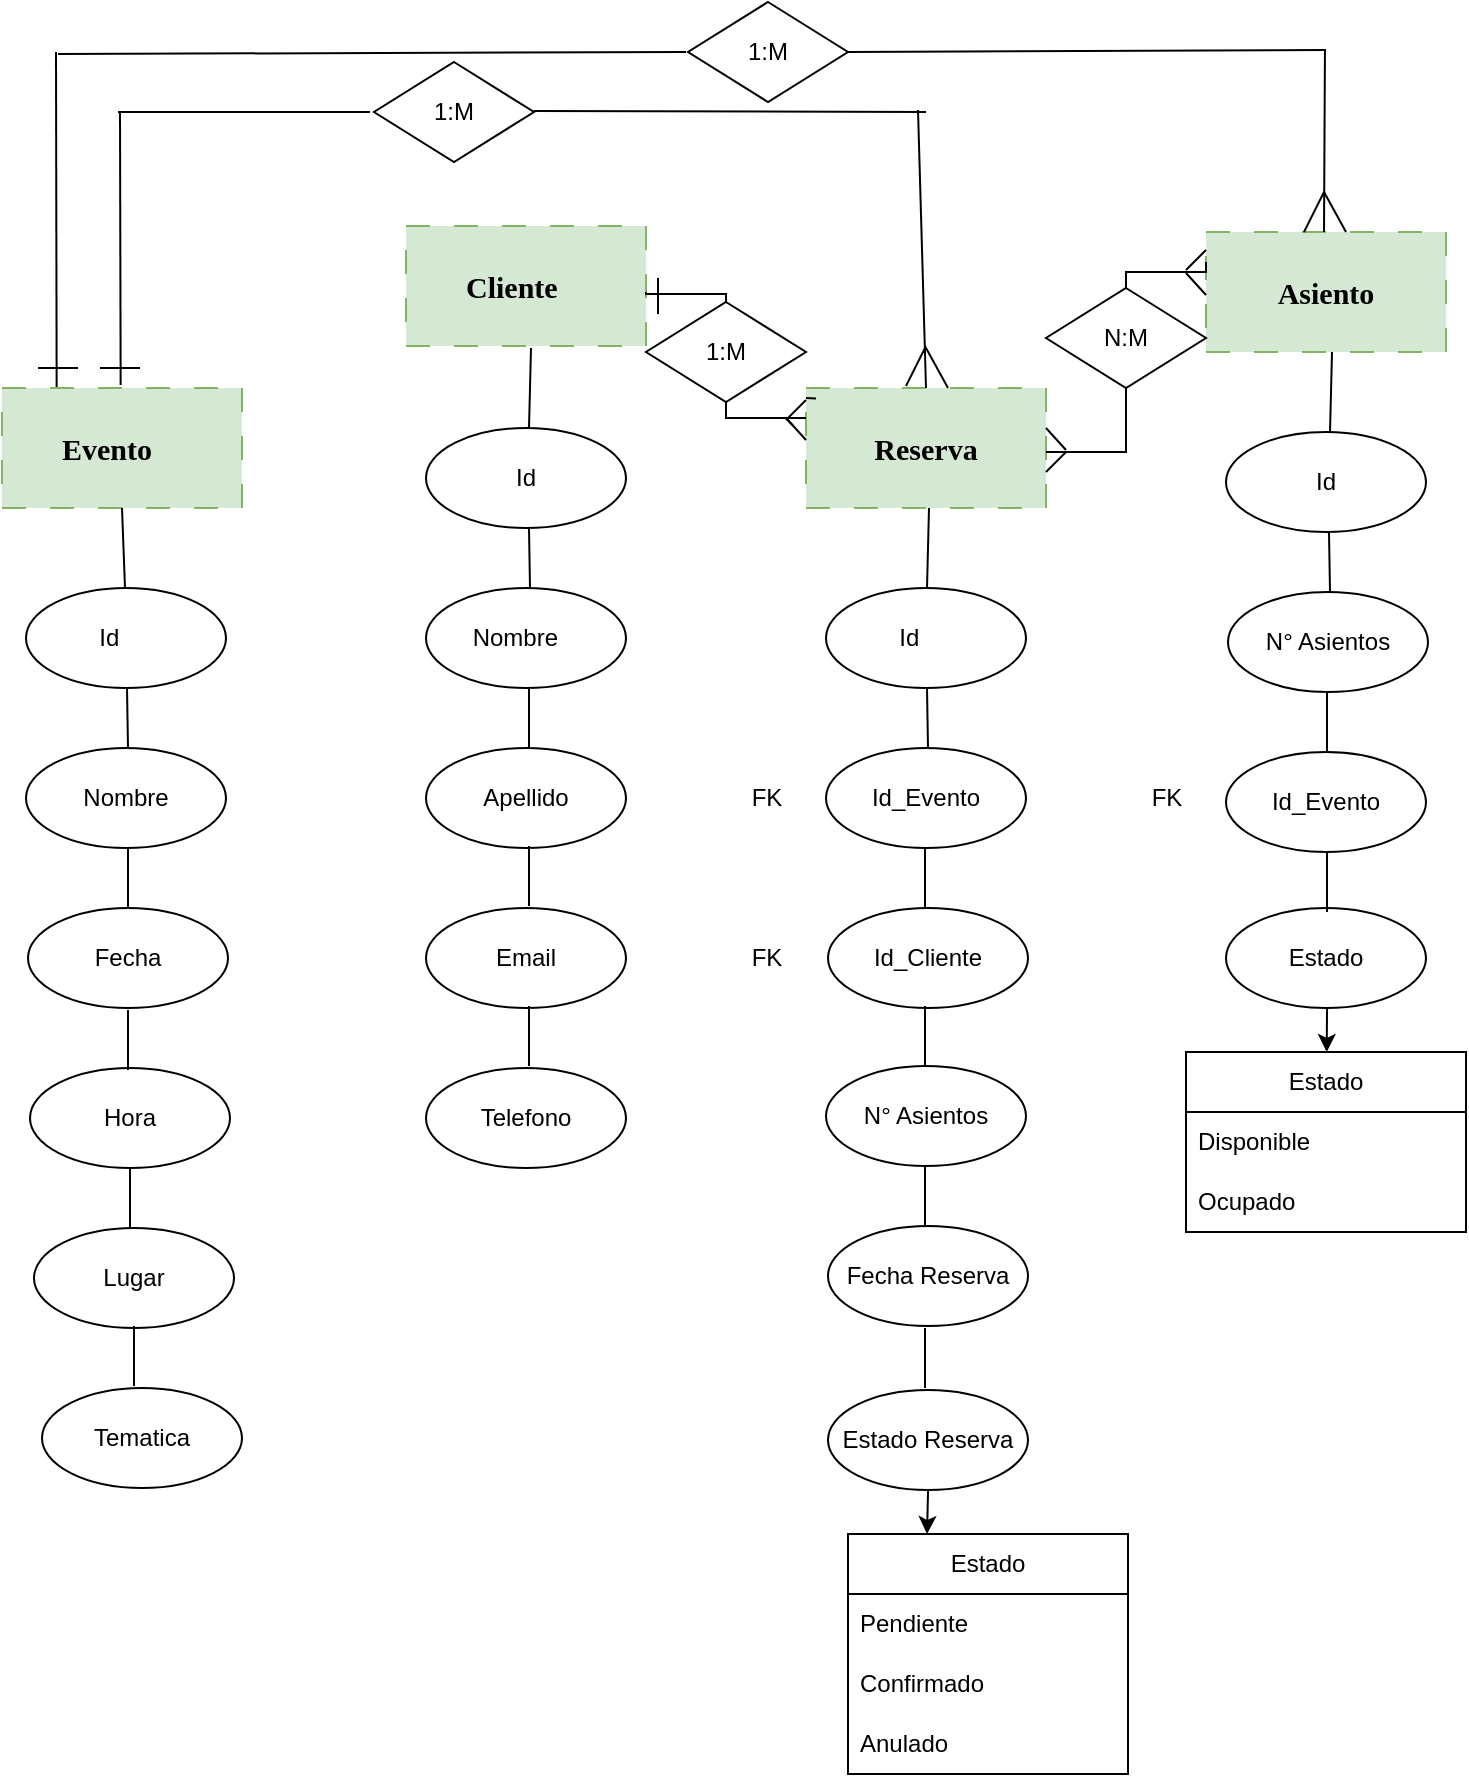 <mxfile version="23.1.6" type="device">
  <diagram id="4KmrHly_td54Xo90lVY-" name="Página-1">
    <mxGraphModel dx="1257" dy="1789" grid="1" gridSize="10" guides="1" tooltips="1" connect="1" arrows="1" fold="1" page="1" pageScale="1" pageWidth="827" pageHeight="1169" math="0" shadow="0">
      <root>
        <mxCell id="0" />
        <mxCell id="1" parent="0" />
        <mxCell id="VGThnKlNjhgSjyyPVOPz-1" value="&lt;b style=&quot;font-size: 15px;&quot;&gt;&lt;font face=&quot;Comic Sans MS&quot;&gt;Evento&lt;span style=&quot;white-space: pre;&quot;&gt;&#x9;&lt;/span&gt;&lt;/font&gt;&lt;/b&gt;" style="rounded=0;whiteSpace=wrap;html=1;fillColor=#d5e8d4;strokeColor=#82b366;dashed=1;dashPattern=12 12;" parent="1" vertex="1">
          <mxGeometry x="38" y="178" width="120" height="60" as="geometry" />
        </mxCell>
        <mxCell id="VGThnKlNjhgSjyyPVOPz-2" value="&lt;b style=&quot;font-size: 15px;&quot;&gt;&lt;font face=&quot;Comic Sans MS&quot;&gt;Cliente&amp;nbsp;&lt;span style=&quot;white-space: pre;&quot;&gt;&#x9;&lt;/span&gt;&lt;/font&gt;&lt;/b&gt;" style="rounded=0;whiteSpace=wrap;html=1;fillColor=#d5e8d4;strokeColor=#82b366;dashed=1;dashPattern=12 12;" parent="1" vertex="1">
          <mxGeometry x="240" y="97" width="120" height="60" as="geometry" />
        </mxCell>
        <mxCell id="VGThnKlNjhgSjyyPVOPz-5" value="&lt;font face=&quot;Comic Sans MS&quot; style=&quot;font-size: 15px;&quot;&gt;&lt;b&gt;Asiento&lt;/b&gt;&lt;/font&gt;" style="rounded=0;whiteSpace=wrap;html=1;fillColor=#d5e8d4;strokeColor=#82b366;dashed=1;dashPattern=12 12;" parent="1" vertex="1">
          <mxGeometry x="640" y="100" width="120" height="60" as="geometry" />
        </mxCell>
        <mxCell id="VGThnKlNjhgSjyyPVOPz-7" value="&lt;font face=&quot;Comic Sans MS&quot; size=&quot;1&quot;&gt;&lt;b style=&quot;font-size: 15px;&quot;&gt;Reserva&lt;/b&gt;&lt;/font&gt;" style="rounded=0;whiteSpace=wrap;html=1;dashed=1;dashPattern=12 12;fillColor=#d5e8d4;strokeColor=#82b366;" parent="1" vertex="1">
          <mxGeometry x="440" y="178" width="120" height="60" as="geometry" />
        </mxCell>
        <mxCell id="VGThnKlNjhgSjyyPVOPz-21" value="Id&lt;span style=&quot;white-space: pre;&quot;&gt;&#x9;&lt;/span&gt;" style="ellipse;whiteSpace=wrap;html=1;" parent="1" vertex="1">
          <mxGeometry x="50" y="278" width="100" height="50" as="geometry" />
        </mxCell>
        <mxCell id="VGThnKlNjhgSjyyPVOPz-22" value="Nombre" style="ellipse;whiteSpace=wrap;html=1;" parent="1" vertex="1">
          <mxGeometry x="50" y="358" width="100" height="50" as="geometry" />
        </mxCell>
        <mxCell id="VGThnKlNjhgSjyyPVOPz-23" value="Fecha" style="ellipse;whiteSpace=wrap;html=1;" parent="1" vertex="1">
          <mxGeometry x="51" y="438" width="100" height="50" as="geometry" />
        </mxCell>
        <mxCell id="VGThnKlNjhgSjyyPVOPz-24" value="Id_Evento" style="ellipse;whiteSpace=wrap;html=1;" parent="1" vertex="1">
          <mxGeometry x="650" y="360" width="100" height="50" as="geometry" />
        </mxCell>
        <mxCell id="VGThnKlNjhgSjyyPVOPz-25" value="Id_Cliente" style="ellipse;whiteSpace=wrap;html=1;" parent="1" vertex="1">
          <mxGeometry x="451" y="438" width="100" height="50" as="geometry" />
        </mxCell>
        <mxCell id="VGThnKlNjhgSjyyPVOPz-26" value="Apellido" style="ellipse;whiteSpace=wrap;html=1;" parent="1" vertex="1">
          <mxGeometry x="250" y="358" width="100" height="50" as="geometry" />
        </mxCell>
        <mxCell id="VGThnKlNjhgSjyyPVOPz-27" value="N° Asientos" style="ellipse;whiteSpace=wrap;html=1;" parent="1" vertex="1">
          <mxGeometry x="651" y="280" width="100" height="50" as="geometry" />
        </mxCell>
        <mxCell id="VGThnKlNjhgSjyyPVOPz-28" value="Id_Evento" style="ellipse;whiteSpace=wrap;html=1;" parent="1" vertex="1">
          <mxGeometry x="450" y="358" width="100" height="50" as="geometry" />
        </mxCell>
        <mxCell id="VGThnKlNjhgSjyyPVOPz-29" value="Nombre&amp;nbsp;&lt;span style=&quot;white-space: pre;&quot;&gt;&#x9;&lt;/span&gt;" style="ellipse;whiteSpace=wrap;html=1;" parent="1" vertex="1">
          <mxGeometry x="250" y="278" width="100" height="50" as="geometry" />
        </mxCell>
        <mxCell id="VGThnKlNjhgSjyyPVOPz-30" value="Id" style="ellipse;whiteSpace=wrap;html=1;" parent="1" vertex="1">
          <mxGeometry x="650" y="200" width="100" height="50" as="geometry" />
        </mxCell>
        <mxCell id="VGThnKlNjhgSjyyPVOPz-31" value="Id&lt;span style=&quot;white-space: pre;&quot;&gt;&#x9;&lt;/span&gt;" style="ellipse;whiteSpace=wrap;html=1;" parent="1" vertex="1">
          <mxGeometry x="450" y="278" width="100" height="50" as="geometry" />
        </mxCell>
        <mxCell id="VGThnKlNjhgSjyyPVOPz-32" value="Id" style="ellipse;whiteSpace=wrap;html=1;" parent="1" vertex="1">
          <mxGeometry x="250" y="198" width="100" height="50" as="geometry" />
        </mxCell>
        <mxCell id="VGThnKlNjhgSjyyPVOPz-33" value="" style="endArrow=none;html=1;rounded=0;entryX=0.5;entryY=1;entryDx=0;entryDy=0;" parent="1" target="VGThnKlNjhgSjyyPVOPz-1" edge="1">
          <mxGeometry width="50" height="50" relative="1" as="geometry">
            <mxPoint x="99.5" y="278" as="sourcePoint" />
            <mxPoint x="100.5" y="238" as="targetPoint" />
          </mxGeometry>
        </mxCell>
        <mxCell id="VGThnKlNjhgSjyyPVOPz-34" value="" style="endArrow=none;html=1;rounded=0;" parent="1" edge="1">
          <mxGeometry width="50" height="50" relative="1" as="geometry">
            <mxPoint x="101" y="358" as="sourcePoint" />
            <mxPoint x="100.5" y="328" as="targetPoint" />
          </mxGeometry>
        </mxCell>
        <mxCell id="VGThnKlNjhgSjyyPVOPz-35" value="" style="endArrow=none;html=1;rounded=0;" parent="1" edge="1">
          <mxGeometry width="50" height="50" relative="1" as="geometry">
            <mxPoint x="101" y="438" as="sourcePoint" />
            <mxPoint x="101" y="408" as="targetPoint" />
          </mxGeometry>
        </mxCell>
        <mxCell id="VGThnKlNjhgSjyyPVOPz-40" value="" style="endArrow=none;html=1;rounded=0;" parent="1" edge="1">
          <mxGeometry width="50" height="50" relative="1" as="geometry">
            <mxPoint x="501" y="358" as="sourcePoint" />
            <mxPoint x="500.5" y="328" as="targetPoint" />
          </mxGeometry>
        </mxCell>
        <mxCell id="VGThnKlNjhgSjyyPVOPz-41" value="" style="endArrow=none;html=1;rounded=0;" parent="1" edge="1">
          <mxGeometry width="50" height="50" relative="1" as="geometry">
            <mxPoint x="302" y="278" as="sourcePoint" />
            <mxPoint x="301.5" y="248" as="targetPoint" />
          </mxGeometry>
        </mxCell>
        <mxCell id="VGThnKlNjhgSjyyPVOPz-42" value="" style="endArrow=none;html=1;rounded=0;" parent="1" edge="1">
          <mxGeometry width="50" height="50" relative="1" as="geometry">
            <mxPoint x="702" y="280" as="sourcePoint" />
            <mxPoint x="701.5" y="250" as="targetPoint" />
          </mxGeometry>
        </mxCell>
        <mxCell id="VGThnKlNjhgSjyyPVOPz-43" value="" style="endArrow=none;html=1;rounded=0;" parent="1" edge="1">
          <mxGeometry width="50" height="50" relative="1" as="geometry">
            <mxPoint x="301.5" y="358" as="sourcePoint" />
            <mxPoint x="301.5" y="328" as="targetPoint" />
          </mxGeometry>
        </mxCell>
        <mxCell id="VGThnKlNjhgSjyyPVOPz-44" value="" style="endArrow=none;html=1;rounded=0;" parent="1" edge="1">
          <mxGeometry width="50" height="50" relative="1" as="geometry">
            <mxPoint x="499.5" y="438" as="sourcePoint" />
            <mxPoint x="499.5" y="408" as="targetPoint" />
          </mxGeometry>
        </mxCell>
        <mxCell id="VGThnKlNjhgSjyyPVOPz-45" value="" style="endArrow=none;html=1;rounded=0;" parent="1" edge="1">
          <mxGeometry width="50" height="50" relative="1" as="geometry">
            <mxPoint x="700.5" y="360" as="sourcePoint" />
            <mxPoint x="700.5" y="330" as="targetPoint" />
          </mxGeometry>
        </mxCell>
        <mxCell id="VGThnKlNjhgSjyyPVOPz-46" value="" style="endArrow=none;html=1;rounded=0;" parent="1" edge="1">
          <mxGeometry width="50" height="50" relative="1" as="geometry">
            <mxPoint x="301.5" y="198" as="sourcePoint" />
            <mxPoint x="302.5" y="158" as="targetPoint" />
          </mxGeometry>
        </mxCell>
        <mxCell id="VGThnKlNjhgSjyyPVOPz-47" value="" style="endArrow=none;html=1;rounded=0;" parent="1" edge="1">
          <mxGeometry width="50" height="50" relative="1" as="geometry">
            <mxPoint x="500.5" y="278" as="sourcePoint" />
            <mxPoint x="501.5" y="238" as="targetPoint" />
          </mxGeometry>
        </mxCell>
        <mxCell id="VGThnKlNjhgSjyyPVOPz-48" value="" style="endArrow=none;html=1;rounded=0;" parent="1" edge="1">
          <mxGeometry width="50" height="50" relative="1" as="geometry">
            <mxPoint x="702" y="200" as="sourcePoint" />
            <mxPoint x="703" y="160" as="targetPoint" />
          </mxGeometry>
        </mxCell>
        <mxCell id="VGThnKlNjhgSjyyPVOPz-49" value="Hora" style="ellipse;whiteSpace=wrap;html=1;" parent="1" vertex="1">
          <mxGeometry x="52" y="518" width="100" height="50" as="geometry" />
        </mxCell>
        <mxCell id="VGThnKlNjhgSjyyPVOPz-50" value="Lugar" style="ellipse;whiteSpace=wrap;html=1;" parent="1" vertex="1">
          <mxGeometry x="54" y="598" width="100" height="50" as="geometry" />
        </mxCell>
        <mxCell id="VGThnKlNjhgSjyyPVOPz-51" value="Tematica" style="ellipse;whiteSpace=wrap;html=1;" parent="1" vertex="1">
          <mxGeometry x="58" y="678" width="100" height="50" as="geometry" />
        </mxCell>
        <mxCell id="VGThnKlNjhgSjyyPVOPz-54" value="" style="endArrow=none;html=1;rounded=0;" parent="1" edge="1">
          <mxGeometry width="50" height="50" relative="1" as="geometry">
            <mxPoint x="101" y="519" as="sourcePoint" />
            <mxPoint x="101" y="489" as="targetPoint" />
          </mxGeometry>
        </mxCell>
        <mxCell id="VGThnKlNjhgSjyyPVOPz-55" value="" style="endArrow=none;html=1;rounded=0;" parent="1" edge="1">
          <mxGeometry width="50" height="50" relative="1" as="geometry">
            <mxPoint x="102" y="598" as="sourcePoint" />
            <mxPoint x="102" y="568" as="targetPoint" />
          </mxGeometry>
        </mxCell>
        <mxCell id="VGThnKlNjhgSjyyPVOPz-56" value="" style="endArrow=none;html=1;rounded=0;" parent="1" edge="1">
          <mxGeometry width="50" height="50" relative="1" as="geometry">
            <mxPoint x="104" y="677" as="sourcePoint" />
            <mxPoint x="104" y="647" as="targetPoint" />
          </mxGeometry>
        </mxCell>
        <mxCell id="VGThnKlNjhgSjyyPVOPz-63" value="Email" style="ellipse;whiteSpace=wrap;html=1;" parent="1" vertex="1">
          <mxGeometry x="250" y="438" width="100" height="50" as="geometry" />
        </mxCell>
        <mxCell id="VGThnKlNjhgSjyyPVOPz-64" value="Telefono" style="ellipse;whiteSpace=wrap;html=1;" parent="1" vertex="1">
          <mxGeometry x="250" y="518" width="100" height="50" as="geometry" />
        </mxCell>
        <mxCell id="VGThnKlNjhgSjyyPVOPz-66" value="" style="endArrow=none;html=1;rounded=0;" parent="1" edge="1">
          <mxGeometry width="50" height="50" relative="1" as="geometry">
            <mxPoint x="301.5" y="437" as="sourcePoint" />
            <mxPoint x="301.5" y="407" as="targetPoint" />
          </mxGeometry>
        </mxCell>
        <mxCell id="VGThnKlNjhgSjyyPVOPz-67" value="" style="endArrow=none;html=1;rounded=0;" parent="1" edge="1">
          <mxGeometry width="50" height="50" relative="1" as="geometry">
            <mxPoint x="301.5" y="517" as="sourcePoint" />
            <mxPoint x="301.5" y="487" as="targetPoint" />
          </mxGeometry>
        </mxCell>
        <mxCell id="VGThnKlNjhgSjyyPVOPz-69" value="FK" style="text;html=1;align=center;verticalAlign=middle;resizable=0;points=[];autosize=1;strokeColor=none;fillColor=none;" parent="1" vertex="1">
          <mxGeometry x="400" y="368" width="40" height="30" as="geometry" />
        </mxCell>
        <mxCell id="VGThnKlNjhgSjyyPVOPz-71" value="FK" style="text;html=1;align=center;verticalAlign=middle;resizable=0;points=[];autosize=1;strokeColor=none;fillColor=none;" parent="1" vertex="1">
          <mxGeometry x="400" y="448" width="40" height="30" as="geometry" />
        </mxCell>
        <mxCell id="VGThnKlNjhgSjyyPVOPz-72" value="N° Asientos" style="ellipse;whiteSpace=wrap;html=1;" parent="1" vertex="1">
          <mxGeometry x="450" y="517" width="100" height="50" as="geometry" />
        </mxCell>
        <mxCell id="VGThnKlNjhgSjyyPVOPz-73" value="Fecha Reserva" style="ellipse;whiteSpace=wrap;html=1;" parent="1" vertex="1">
          <mxGeometry x="451" y="597" width="100" height="50" as="geometry" />
        </mxCell>
        <mxCell id="VGThnKlNjhgSjyyPVOPz-74" value="Estado Reserva" style="ellipse;whiteSpace=wrap;html=1;" parent="1" vertex="1">
          <mxGeometry x="451" y="679" width="100" height="50" as="geometry" />
        </mxCell>
        <mxCell id="VGThnKlNjhgSjyyPVOPz-78" value="Estado" style="swimlane;fontStyle=0;childLayout=stackLayout;horizontal=1;startSize=30;horizontalStack=0;resizeParent=1;resizeParentMax=0;resizeLast=0;collapsible=1;marginBottom=0;whiteSpace=wrap;html=1;" parent="1" vertex="1">
          <mxGeometry x="461" y="751" width="140" height="120" as="geometry">
            <mxRectangle x="461" y="751" width="80" height="30" as="alternateBounds" />
          </mxGeometry>
        </mxCell>
        <mxCell id="VGThnKlNjhgSjyyPVOPz-79" value="Pendiente" style="text;strokeColor=none;fillColor=none;align=left;verticalAlign=middle;spacingLeft=4;spacingRight=4;overflow=hidden;points=[[0,0.5],[1,0.5]];portConstraint=eastwest;rotatable=0;whiteSpace=wrap;html=1;" parent="VGThnKlNjhgSjyyPVOPz-78" vertex="1">
          <mxGeometry y="30" width="140" height="30" as="geometry" />
        </mxCell>
        <mxCell id="VGThnKlNjhgSjyyPVOPz-80" value="Confirmado" style="text;strokeColor=none;fillColor=none;align=left;verticalAlign=middle;spacingLeft=4;spacingRight=4;overflow=hidden;points=[[0,0.5],[1,0.5]];portConstraint=eastwest;rotatable=0;whiteSpace=wrap;html=1;" parent="VGThnKlNjhgSjyyPVOPz-78" vertex="1">
          <mxGeometry y="60" width="140" height="30" as="geometry" />
        </mxCell>
        <mxCell id="VGThnKlNjhgSjyyPVOPz-81" value="Anulado" style="text;strokeColor=none;fillColor=none;align=left;verticalAlign=middle;spacingLeft=4;spacingRight=4;overflow=hidden;points=[[0,0.5],[1,0.5]];portConstraint=eastwest;rotatable=0;whiteSpace=wrap;html=1;" parent="VGThnKlNjhgSjyyPVOPz-78" vertex="1">
          <mxGeometry y="90" width="140" height="30" as="geometry" />
        </mxCell>
        <mxCell id="VGThnKlNjhgSjyyPVOPz-82" value="Estado" style="ellipse;whiteSpace=wrap;html=1;" parent="1" vertex="1">
          <mxGeometry x="650" y="438" width="100" height="50" as="geometry" />
        </mxCell>
        <mxCell id="VGThnKlNjhgSjyyPVOPz-84" value="" style="endArrow=none;html=1;rounded=0;" parent="1" edge="1">
          <mxGeometry width="50" height="50" relative="1" as="geometry">
            <mxPoint x="700.5" y="440" as="sourcePoint" />
            <mxPoint x="700.5" y="410" as="targetPoint" />
          </mxGeometry>
        </mxCell>
        <mxCell id="VGThnKlNjhgSjyyPVOPz-85" value="FK" style="text;html=1;align=center;verticalAlign=middle;resizable=0;points=[];autosize=1;strokeColor=none;fillColor=none;" parent="1" vertex="1">
          <mxGeometry x="600" y="368" width="40" height="30" as="geometry" />
        </mxCell>
        <mxCell id="VGThnKlNjhgSjyyPVOPz-86" value="" style="endArrow=classic;html=1;rounded=0;" parent="1" target="VGThnKlNjhgSjyyPVOPz-87" edge="1">
          <mxGeometry width="50" height="50" relative="1" as="geometry">
            <mxPoint x="700.52" y="488" as="sourcePoint" />
            <mxPoint x="700.52" y="528" as="targetPoint" />
          </mxGeometry>
        </mxCell>
        <mxCell id="VGThnKlNjhgSjyyPVOPz-87" value="Estado" style="swimlane;fontStyle=0;childLayout=stackLayout;horizontal=1;startSize=30;horizontalStack=0;resizeParent=1;resizeParentMax=0;resizeLast=0;collapsible=1;marginBottom=0;whiteSpace=wrap;html=1;" parent="1" vertex="1">
          <mxGeometry x="630" y="510" width="140" height="90" as="geometry">
            <mxRectangle x="630" y="510" width="80" height="30" as="alternateBounds" />
          </mxGeometry>
        </mxCell>
        <mxCell id="VGThnKlNjhgSjyyPVOPz-88" value="Disponible" style="text;strokeColor=none;fillColor=none;align=left;verticalAlign=middle;spacingLeft=4;spacingRight=4;overflow=hidden;points=[[0,0.5],[1,0.5]];portConstraint=eastwest;rotatable=0;whiteSpace=wrap;html=1;" parent="VGThnKlNjhgSjyyPVOPz-87" vertex="1">
          <mxGeometry y="30" width="140" height="30" as="geometry" />
        </mxCell>
        <mxCell id="VGThnKlNjhgSjyyPVOPz-89" value="Ocupado" style="text;strokeColor=none;fillColor=none;align=left;verticalAlign=middle;spacingLeft=4;spacingRight=4;overflow=hidden;points=[[0,0.5],[1,0.5]];portConstraint=eastwest;rotatable=0;whiteSpace=wrap;html=1;" parent="VGThnKlNjhgSjyyPVOPz-87" vertex="1">
          <mxGeometry y="60" width="140" height="30" as="geometry" />
        </mxCell>
        <mxCell id="VGThnKlNjhgSjyyPVOPz-91" value="" style="endArrow=classic;html=1;rounded=0;" parent="1" edge="1">
          <mxGeometry width="50" height="50" relative="1" as="geometry">
            <mxPoint x="501.04" y="729" as="sourcePoint" />
            <mxPoint x="500.52" y="751" as="targetPoint" />
          </mxGeometry>
        </mxCell>
        <mxCell id="VGThnKlNjhgSjyyPVOPz-94" value="" style="endArrow=none;html=1;rounded=0;" parent="1" edge="1">
          <mxGeometry width="50" height="50" relative="1" as="geometry">
            <mxPoint x="97.33" y="176.5" as="sourcePoint" />
            <mxPoint x="97" y="40" as="targetPoint" />
          </mxGeometry>
        </mxCell>
        <mxCell id="VGThnKlNjhgSjyyPVOPz-95" value="" style="endArrow=none;html=1;rounded=0;" parent="1" edge="1">
          <mxGeometry width="50" height="50" relative="1" as="geometry">
            <mxPoint x="96" y="40" as="sourcePoint" />
            <mxPoint x="222" y="40" as="targetPoint" />
          </mxGeometry>
        </mxCell>
        <mxCell id="VGThnKlNjhgSjyyPVOPz-97" value="" style="endArrow=none;html=1;rounded=0;exitX=0.5;exitY=0;exitDx=0;exitDy=0;" parent="1" source="VGThnKlNjhgSjyyPVOPz-7" edge="1">
          <mxGeometry width="50" height="50" relative="1" as="geometry">
            <mxPoint x="494.36" y="178.32" as="sourcePoint" />
            <mxPoint x="496" y="39" as="targetPoint" />
          </mxGeometry>
        </mxCell>
        <mxCell id="VGThnKlNjhgSjyyPVOPz-98" value="" style="endArrow=none;html=1;rounded=0;" parent="1" edge="1">
          <mxGeometry width="50" height="50" relative="1" as="geometry">
            <mxPoint x="499.5" y="517" as="sourcePoint" />
            <mxPoint x="499.5" y="487" as="targetPoint" />
          </mxGeometry>
        </mxCell>
        <mxCell id="VGThnKlNjhgSjyyPVOPz-100" value="" style="endArrow=none;html=1;rounded=0;" parent="1" edge="1">
          <mxGeometry width="50" height="50" relative="1" as="geometry">
            <mxPoint x="499.5" y="597" as="sourcePoint" />
            <mxPoint x="499.5" y="567" as="targetPoint" />
          </mxGeometry>
        </mxCell>
        <mxCell id="VGThnKlNjhgSjyyPVOPz-102" value="" style="endArrow=none;html=1;rounded=0;" parent="1" edge="1">
          <mxGeometry width="50" height="50" relative="1" as="geometry">
            <mxPoint x="499.5" y="678" as="sourcePoint" />
            <mxPoint x="499.5" y="648" as="targetPoint" />
          </mxGeometry>
        </mxCell>
        <mxCell id="VGThnKlNjhgSjyyPVOPz-104" value="" style="endArrow=none;html=1;rounded=0;" parent="1" edge="1">
          <mxGeometry width="50" height="50" relative="1" as="geometry">
            <mxPoint x="490" y="177" as="sourcePoint" />
            <mxPoint x="500" y="157" as="targetPoint" />
          </mxGeometry>
        </mxCell>
        <mxCell id="VGThnKlNjhgSjyyPVOPz-106" value="" style="endArrow=none;html=1;rounded=0;" parent="1" edge="1">
          <mxGeometry width="50" height="50" relative="1" as="geometry">
            <mxPoint x="511" y="178" as="sourcePoint" />
            <mxPoint x="500" y="158" as="targetPoint" />
          </mxGeometry>
        </mxCell>
        <mxCell id="VGThnKlNjhgSjyyPVOPz-108" value="" style="endArrow=none;html=1;rounded=0;" parent="1" edge="1">
          <mxGeometry width="50" height="50" relative="1" as="geometry">
            <mxPoint x="87" y="168" as="sourcePoint" />
            <mxPoint x="107" y="168" as="targetPoint" />
          </mxGeometry>
        </mxCell>
        <mxCell id="VGThnKlNjhgSjyyPVOPz-109" value="" style="endArrow=none;html=1;rounded=0;edgeStyle=orthogonalEdgeStyle;entryX=0;entryY=0.25;entryDx=0;entryDy=0;" parent="1" target="VGThnKlNjhgSjyyPVOPz-7" edge="1">
          <mxGeometry width="50" height="50" relative="1" as="geometry">
            <mxPoint x="360" y="130" as="sourcePoint" />
            <mxPoint x="410" y="200" as="targetPoint" />
            <Array as="points">
              <mxPoint x="400" y="131" />
              <mxPoint x="400" y="193" />
            </Array>
          </mxGeometry>
        </mxCell>
        <mxCell id="VGThnKlNjhgSjyyPVOPz-111" value="" style="endArrow=none;html=1;rounded=0;" parent="1" edge="1">
          <mxGeometry width="50" height="50" relative="1" as="geometry">
            <mxPoint x="445" y="183.25" as="sourcePoint" />
            <mxPoint x="440" y="183" as="targetPoint" />
          </mxGeometry>
        </mxCell>
        <mxCell id="VGThnKlNjhgSjyyPVOPz-112" value="" style="endArrow=none;html=1;rounded=0;" parent="1" edge="1">
          <mxGeometry width="50" height="50" relative="1" as="geometry">
            <mxPoint x="430" y="193" as="sourcePoint" />
            <mxPoint x="440" y="204" as="targetPoint" />
          </mxGeometry>
        </mxCell>
        <mxCell id="VGThnKlNjhgSjyyPVOPz-114" value="" style="endArrow=none;html=1;rounded=0;entryX=1;entryY=0.75;entryDx=0;entryDy=0;" parent="1" edge="1">
          <mxGeometry width="50" height="50" relative="1" as="geometry">
            <mxPoint x="366" y="123" as="sourcePoint" />
            <mxPoint x="366" y="141" as="targetPoint" />
          </mxGeometry>
        </mxCell>
        <mxCell id="VGThnKlNjhgSjyyPVOPz-115" value="" style="endArrow=none;html=1;rounded=0;edgeStyle=orthogonalEdgeStyle;entryX=0;entryY=0.25;entryDx=0;entryDy=0;" parent="1" target="VGThnKlNjhgSjyyPVOPz-5" edge="1">
          <mxGeometry width="50" height="50" relative="1" as="geometry">
            <mxPoint x="560" y="210" as="sourcePoint" />
            <mxPoint x="610" y="120" as="targetPoint" />
            <Array as="points">
              <mxPoint x="600" y="210" />
              <mxPoint x="600" y="120" />
              <mxPoint x="640" y="120" />
            </Array>
          </mxGeometry>
        </mxCell>
        <mxCell id="VGThnKlNjhgSjyyPVOPz-116" value="" style="endArrow=none;html=1;rounded=0;" parent="1" edge="1">
          <mxGeometry width="50" height="50" relative="1" as="geometry">
            <mxPoint x="630" y="119" as="sourcePoint" />
            <mxPoint x="640" y="109" as="targetPoint" />
          </mxGeometry>
        </mxCell>
        <mxCell id="VGThnKlNjhgSjyyPVOPz-117" value="" style="endArrow=none;html=1;rounded=0;" parent="1" edge="1">
          <mxGeometry width="50" height="50" relative="1" as="geometry">
            <mxPoint x="630" y="120.5" as="sourcePoint" />
            <mxPoint x="640" y="131.5" as="targetPoint" />
          </mxGeometry>
        </mxCell>
        <mxCell id="VGThnKlNjhgSjyyPVOPz-118" value="" style="endArrow=none;html=1;rounded=0;" parent="1" edge="1">
          <mxGeometry width="50" height="50" relative="1" as="geometry">
            <mxPoint x="560" y="198" as="sourcePoint" />
            <mxPoint x="570" y="209" as="targetPoint" />
          </mxGeometry>
        </mxCell>
        <mxCell id="VGThnKlNjhgSjyyPVOPz-119" value="" style="endArrow=none;html=1;rounded=0;" parent="1" edge="1">
          <mxGeometry width="50" height="50" relative="1" as="geometry">
            <mxPoint x="560" y="220" as="sourcePoint" />
            <mxPoint x="570" y="210" as="targetPoint" />
          </mxGeometry>
        </mxCell>
        <mxCell id="VGThnKlNjhgSjyyPVOPz-123" value="" style="endArrow=none;html=1;rounded=0;" parent="1" edge="1">
          <mxGeometry width="50" height="50" relative="1" as="geometry">
            <mxPoint x="430" y="193" as="sourcePoint" />
            <mxPoint x="433.636" y="197" as="targetPoint" />
          </mxGeometry>
        </mxCell>
        <mxCell id="VGThnKlNjhgSjyyPVOPz-125" value="" style="endArrow=none;html=1;rounded=0;" parent="1" edge="1">
          <mxGeometry width="50" height="50" relative="1" as="geometry">
            <mxPoint x="65.33" y="177.5" as="sourcePoint" />
            <mxPoint x="65" y="10" as="targetPoint" />
          </mxGeometry>
        </mxCell>
        <mxCell id="VGThnKlNjhgSjyyPVOPz-126" value="" style="endArrow=none;html=1;rounded=0;" parent="1" edge="1">
          <mxGeometry width="50" height="50" relative="1" as="geometry">
            <mxPoint x="66" y="11" as="sourcePoint" />
            <mxPoint x="380" y="10" as="targetPoint" />
          </mxGeometry>
        </mxCell>
        <mxCell id="VGThnKlNjhgSjyyPVOPz-127" value="" style="endArrow=none;html=1;rounded=0;" parent="1" edge="1">
          <mxGeometry width="50" height="50" relative="1" as="geometry">
            <mxPoint x="699" y="100" as="sourcePoint" />
            <mxPoint x="699.47" y="9.5" as="targetPoint" />
          </mxGeometry>
        </mxCell>
        <mxCell id="VGThnKlNjhgSjyyPVOPz-128" value="" style="endArrow=none;html=1;rounded=0;" parent="1" edge="1">
          <mxGeometry width="50" height="50" relative="1" as="geometry">
            <mxPoint x="689" y="100" as="sourcePoint" />
            <mxPoint x="699" y="80" as="targetPoint" />
          </mxGeometry>
        </mxCell>
        <mxCell id="VGThnKlNjhgSjyyPVOPz-129" value="" style="endArrow=none;html=1;rounded=0;" parent="1" edge="1">
          <mxGeometry width="50" height="50" relative="1" as="geometry">
            <mxPoint x="710" y="100" as="sourcePoint" />
            <mxPoint x="699" y="80" as="targetPoint" />
          </mxGeometry>
        </mxCell>
        <mxCell id="VGThnKlNjhgSjyyPVOPz-131" value="" style="endArrow=none;html=1;rounded=0;" parent="1" edge="1">
          <mxGeometry width="50" height="50" relative="1" as="geometry">
            <mxPoint x="56" y="168" as="sourcePoint" />
            <mxPoint x="76" y="168" as="targetPoint" />
          </mxGeometry>
        </mxCell>
        <mxCell id="6EiEhuD9LcmqMez7rilU-2" value="1:M" style="rhombus;whiteSpace=wrap;html=1;" parent="1" vertex="1">
          <mxGeometry x="224" y="15" width="80" height="50" as="geometry" />
        </mxCell>
        <mxCell id="6EiEhuD9LcmqMez7rilU-3" value="" style="endArrow=none;html=1;rounded=0;" parent="1" edge="1">
          <mxGeometry width="50" height="50" relative="1" as="geometry">
            <mxPoint x="304" y="39.5" as="sourcePoint" />
            <mxPoint x="500" y="40" as="targetPoint" />
          </mxGeometry>
        </mxCell>
        <mxCell id="6EiEhuD9LcmqMez7rilU-4" value="" style="endArrow=none;html=1;rounded=0;" parent="1" edge="1">
          <mxGeometry width="50" height="50" relative="1" as="geometry">
            <mxPoint x="430" y="194" as="sourcePoint" />
            <mxPoint x="440" y="184" as="targetPoint" />
          </mxGeometry>
        </mxCell>
        <mxCell id="6EiEhuD9LcmqMez7rilU-5" value="" style="endArrow=none;html=1;rounded=0;exitX=1;exitY=0.5;exitDx=0;exitDy=0;" parent="1" source="6EiEhuD9LcmqMez7rilU-6" edge="1">
          <mxGeometry width="50" height="50" relative="1" as="geometry">
            <mxPoint x="490" y="9" as="sourcePoint" />
            <mxPoint x="700" y="9" as="targetPoint" />
          </mxGeometry>
        </mxCell>
        <mxCell id="6EiEhuD9LcmqMez7rilU-6" value="1:M" style="rhombus;whiteSpace=wrap;html=1;" parent="1" vertex="1">
          <mxGeometry x="381" y="-15" width="80" height="50" as="geometry" />
        </mxCell>
        <mxCell id="6EiEhuD9LcmqMez7rilU-7" value="1:M" style="rhombus;whiteSpace=wrap;html=1;" parent="1" vertex="1">
          <mxGeometry x="360" y="135" width="80" height="50" as="geometry" />
        </mxCell>
        <mxCell id="6EiEhuD9LcmqMez7rilU-8" value="N:M" style="rhombus;whiteSpace=wrap;html=1;" parent="1" vertex="1">
          <mxGeometry x="560" y="128" width="80" height="50" as="geometry" />
        </mxCell>
      </root>
    </mxGraphModel>
  </diagram>
</mxfile>
